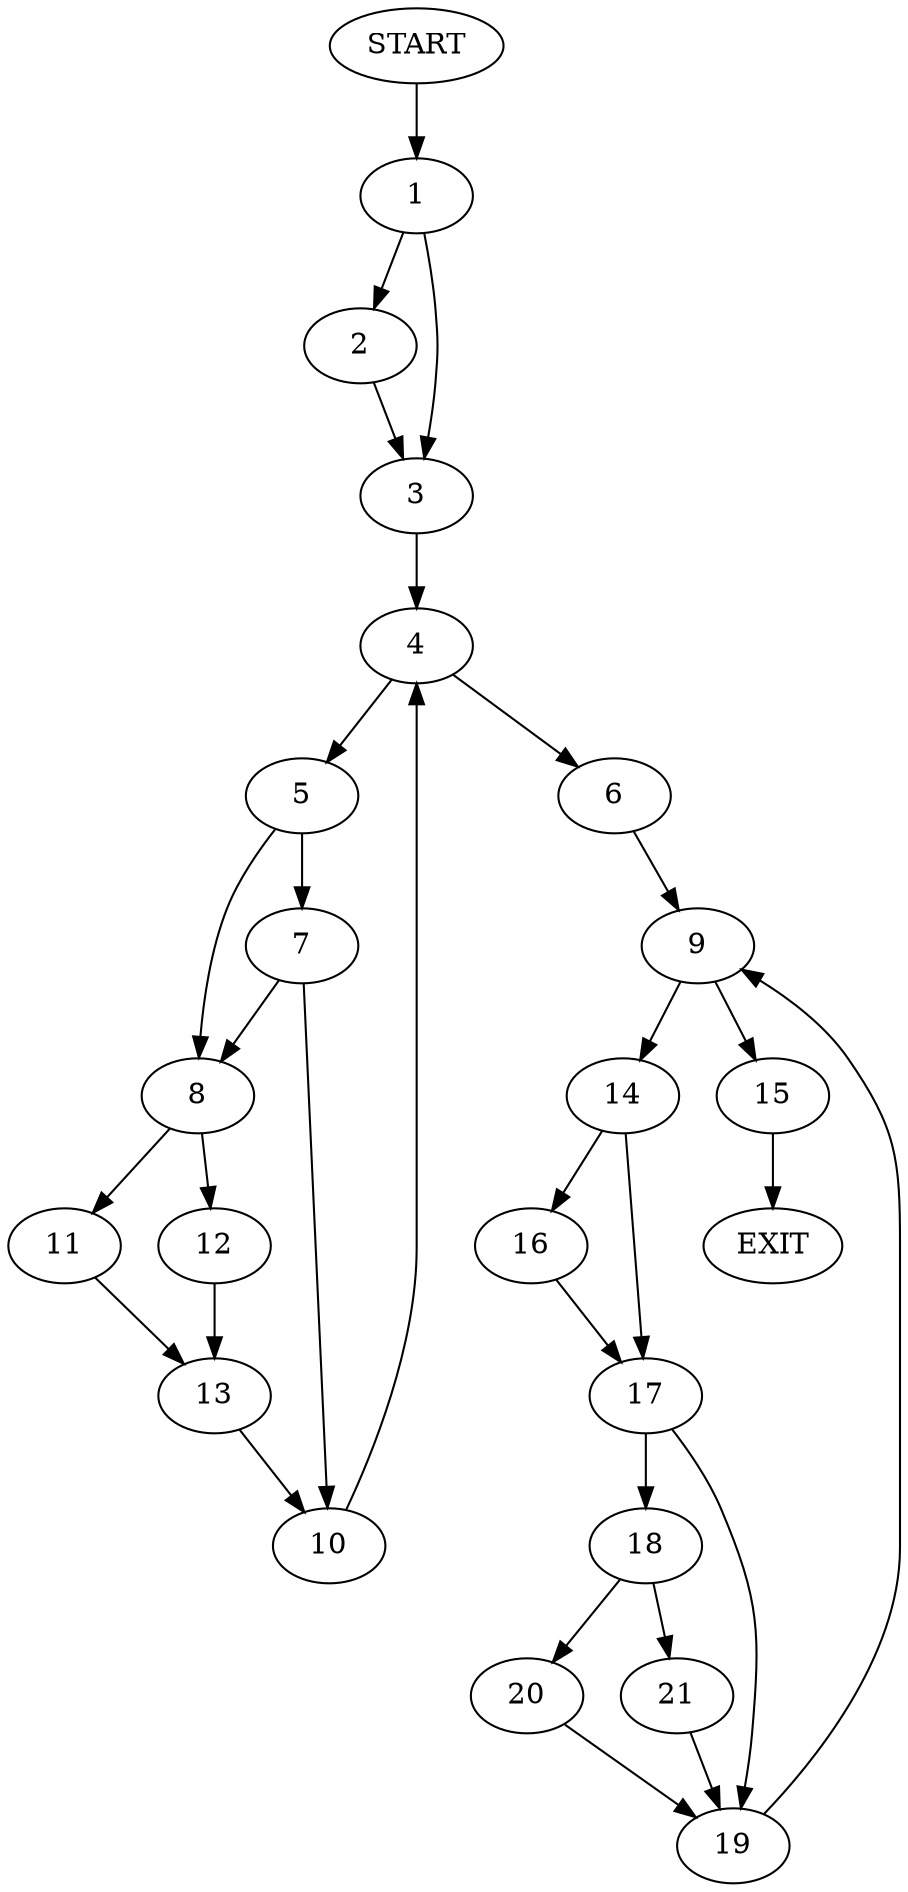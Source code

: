 digraph {
0 [label="START"]
22 [label="EXIT"]
0 -> 1
1 -> 2
1 -> 3
2 -> 3
3 -> 4
4 -> 5
4 -> 6
5 -> 7
5 -> 8
6 -> 9
7 -> 10
7 -> 8
8 -> 11
8 -> 12
10 -> 4
12 -> 13
11 -> 13
13 -> 10
9 -> 14
9 -> 15
15 -> 22
14 -> 16
14 -> 17
17 -> 18
17 -> 19
16 -> 17
18 -> 20
18 -> 21
19 -> 9
21 -> 19
20 -> 19
}
